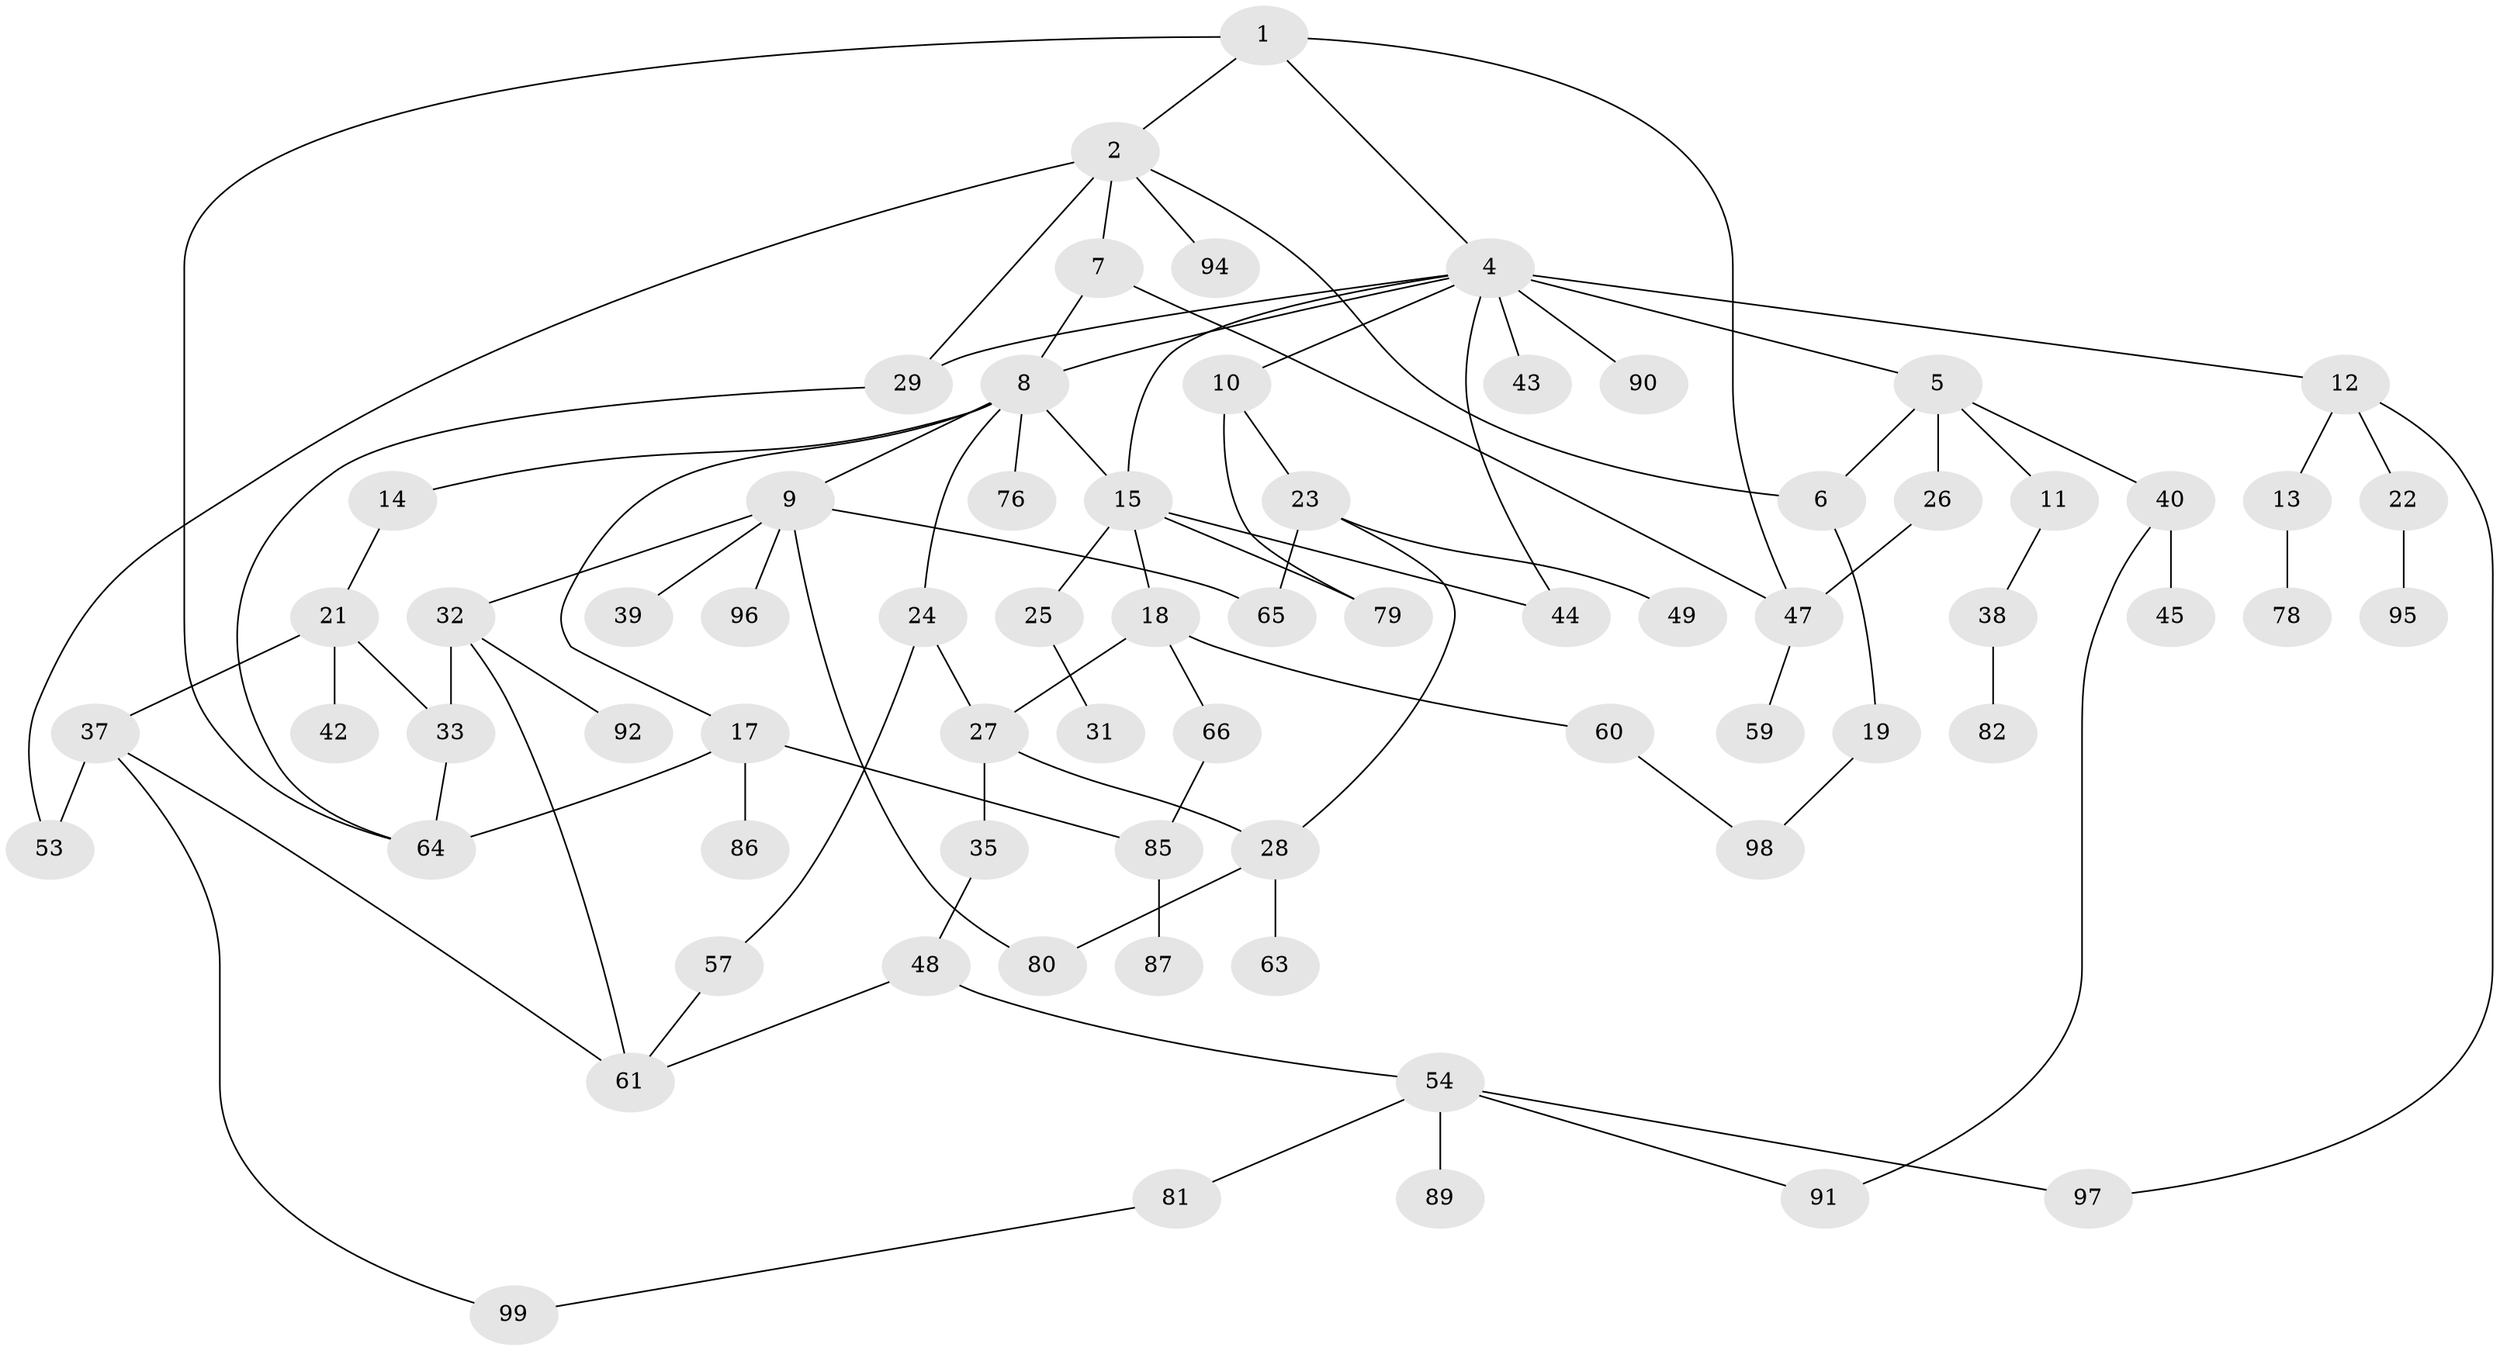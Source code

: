 // original degree distribution, {4: 0.15, 3: 0.2, 5: 0.05, 9: 0.01, 6: 0.02, 2: 0.27, 1: 0.3}
// Generated by graph-tools (version 1.1) at 2025/38/02/21/25 10:38:51]
// undirected, 70 vertices, 94 edges
graph export_dot {
graph [start="1"]
  node [color=gray90,style=filled];
  1;
  2 [super="+3"];
  4 [super="+41"];
  5 [super="+69"];
  6 [super="+16"];
  7;
  8 [super="+20"];
  9 [super="+30"];
  10 [super="+75"];
  11 [super="+62"];
  12;
  13 [super="+55"];
  14 [super="+52"];
  15 [super="+36"];
  17;
  18 [super="+67"];
  19;
  21;
  22;
  23 [super="+51"];
  24 [super="+34"];
  25 [super="+58"];
  26 [super="+84"];
  27 [super="+46"];
  28 [super="+50"];
  29;
  31;
  32 [super="+83"];
  33;
  35;
  37 [super="+56"];
  38;
  39;
  40 [super="+71"];
  42;
  43;
  44;
  45;
  47 [super="+70"];
  48 [super="+73"];
  49;
  53;
  54 [super="+77"];
  57 [super="+88"];
  59;
  60;
  61 [super="+74"];
  63;
  64 [super="+72"];
  65;
  66 [super="+68"];
  76;
  78;
  79;
  80;
  81;
  82 [super="+100"];
  85 [super="+93"];
  86;
  87;
  89;
  90;
  91;
  92;
  94;
  95;
  96;
  97;
  98;
  99;
  1 -- 2;
  1 -- 4;
  1 -- 47;
  1 -- 64;
  2 -- 53;
  2 -- 6;
  2 -- 7;
  2 -- 29;
  2 -- 94;
  4 -- 5;
  4 -- 8 [weight=2];
  4 -- 10;
  4 -- 12;
  4 -- 15;
  4 -- 29;
  4 -- 44;
  4 -- 90;
  4 -- 43;
  5 -- 6;
  5 -- 11;
  5 -- 26;
  5 -- 40;
  6 -- 19;
  7 -- 8;
  7 -- 47;
  8 -- 9;
  8 -- 14;
  8 -- 17;
  8 -- 76;
  8 -- 24;
  8 -- 15;
  9 -- 65;
  9 -- 96;
  9 -- 80;
  9 -- 32;
  9 -- 39;
  10 -- 23;
  10 -- 79;
  11 -- 38;
  12 -- 13;
  12 -- 22;
  12 -- 97;
  13 -- 78;
  14 -- 21;
  15 -- 18;
  15 -- 25;
  15 -- 44;
  15 -- 79;
  17 -- 85;
  17 -- 86;
  17 -- 64;
  18 -- 27;
  18 -- 60;
  18 -- 66;
  19 -- 98;
  21 -- 33;
  21 -- 37;
  21 -- 42;
  22 -- 95;
  23 -- 28;
  23 -- 49;
  23 -- 65;
  24 -- 57;
  24 -- 27;
  25 -- 31;
  26 -- 47;
  27 -- 35;
  27 -- 28;
  28 -- 80;
  28 -- 63;
  29 -- 64;
  32 -- 92;
  32 -- 33;
  32 -- 61;
  33 -- 64;
  35 -- 48;
  37 -- 99;
  37 -- 53;
  37 -- 61;
  38 -- 82;
  40 -- 45;
  40 -- 91;
  47 -- 59;
  48 -- 54;
  48 -- 61;
  54 -- 81;
  54 -- 91;
  54 -- 89;
  54 -- 97;
  57 -- 61;
  60 -- 98;
  66 -- 85;
  81 -- 99;
  85 -- 87;
}
